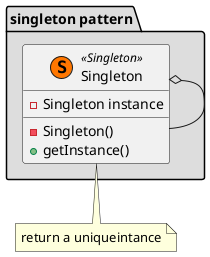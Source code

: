 @startuml


package "singleton pattern" #DDDDDD {
class Singleton  << (S,#FF7700) Singleton >> {
- Singleton instance
- Singleton()
+ getInstance()
}
}

note bottom : return a uniqueintance
Singleton o-- Singleton

@enduml